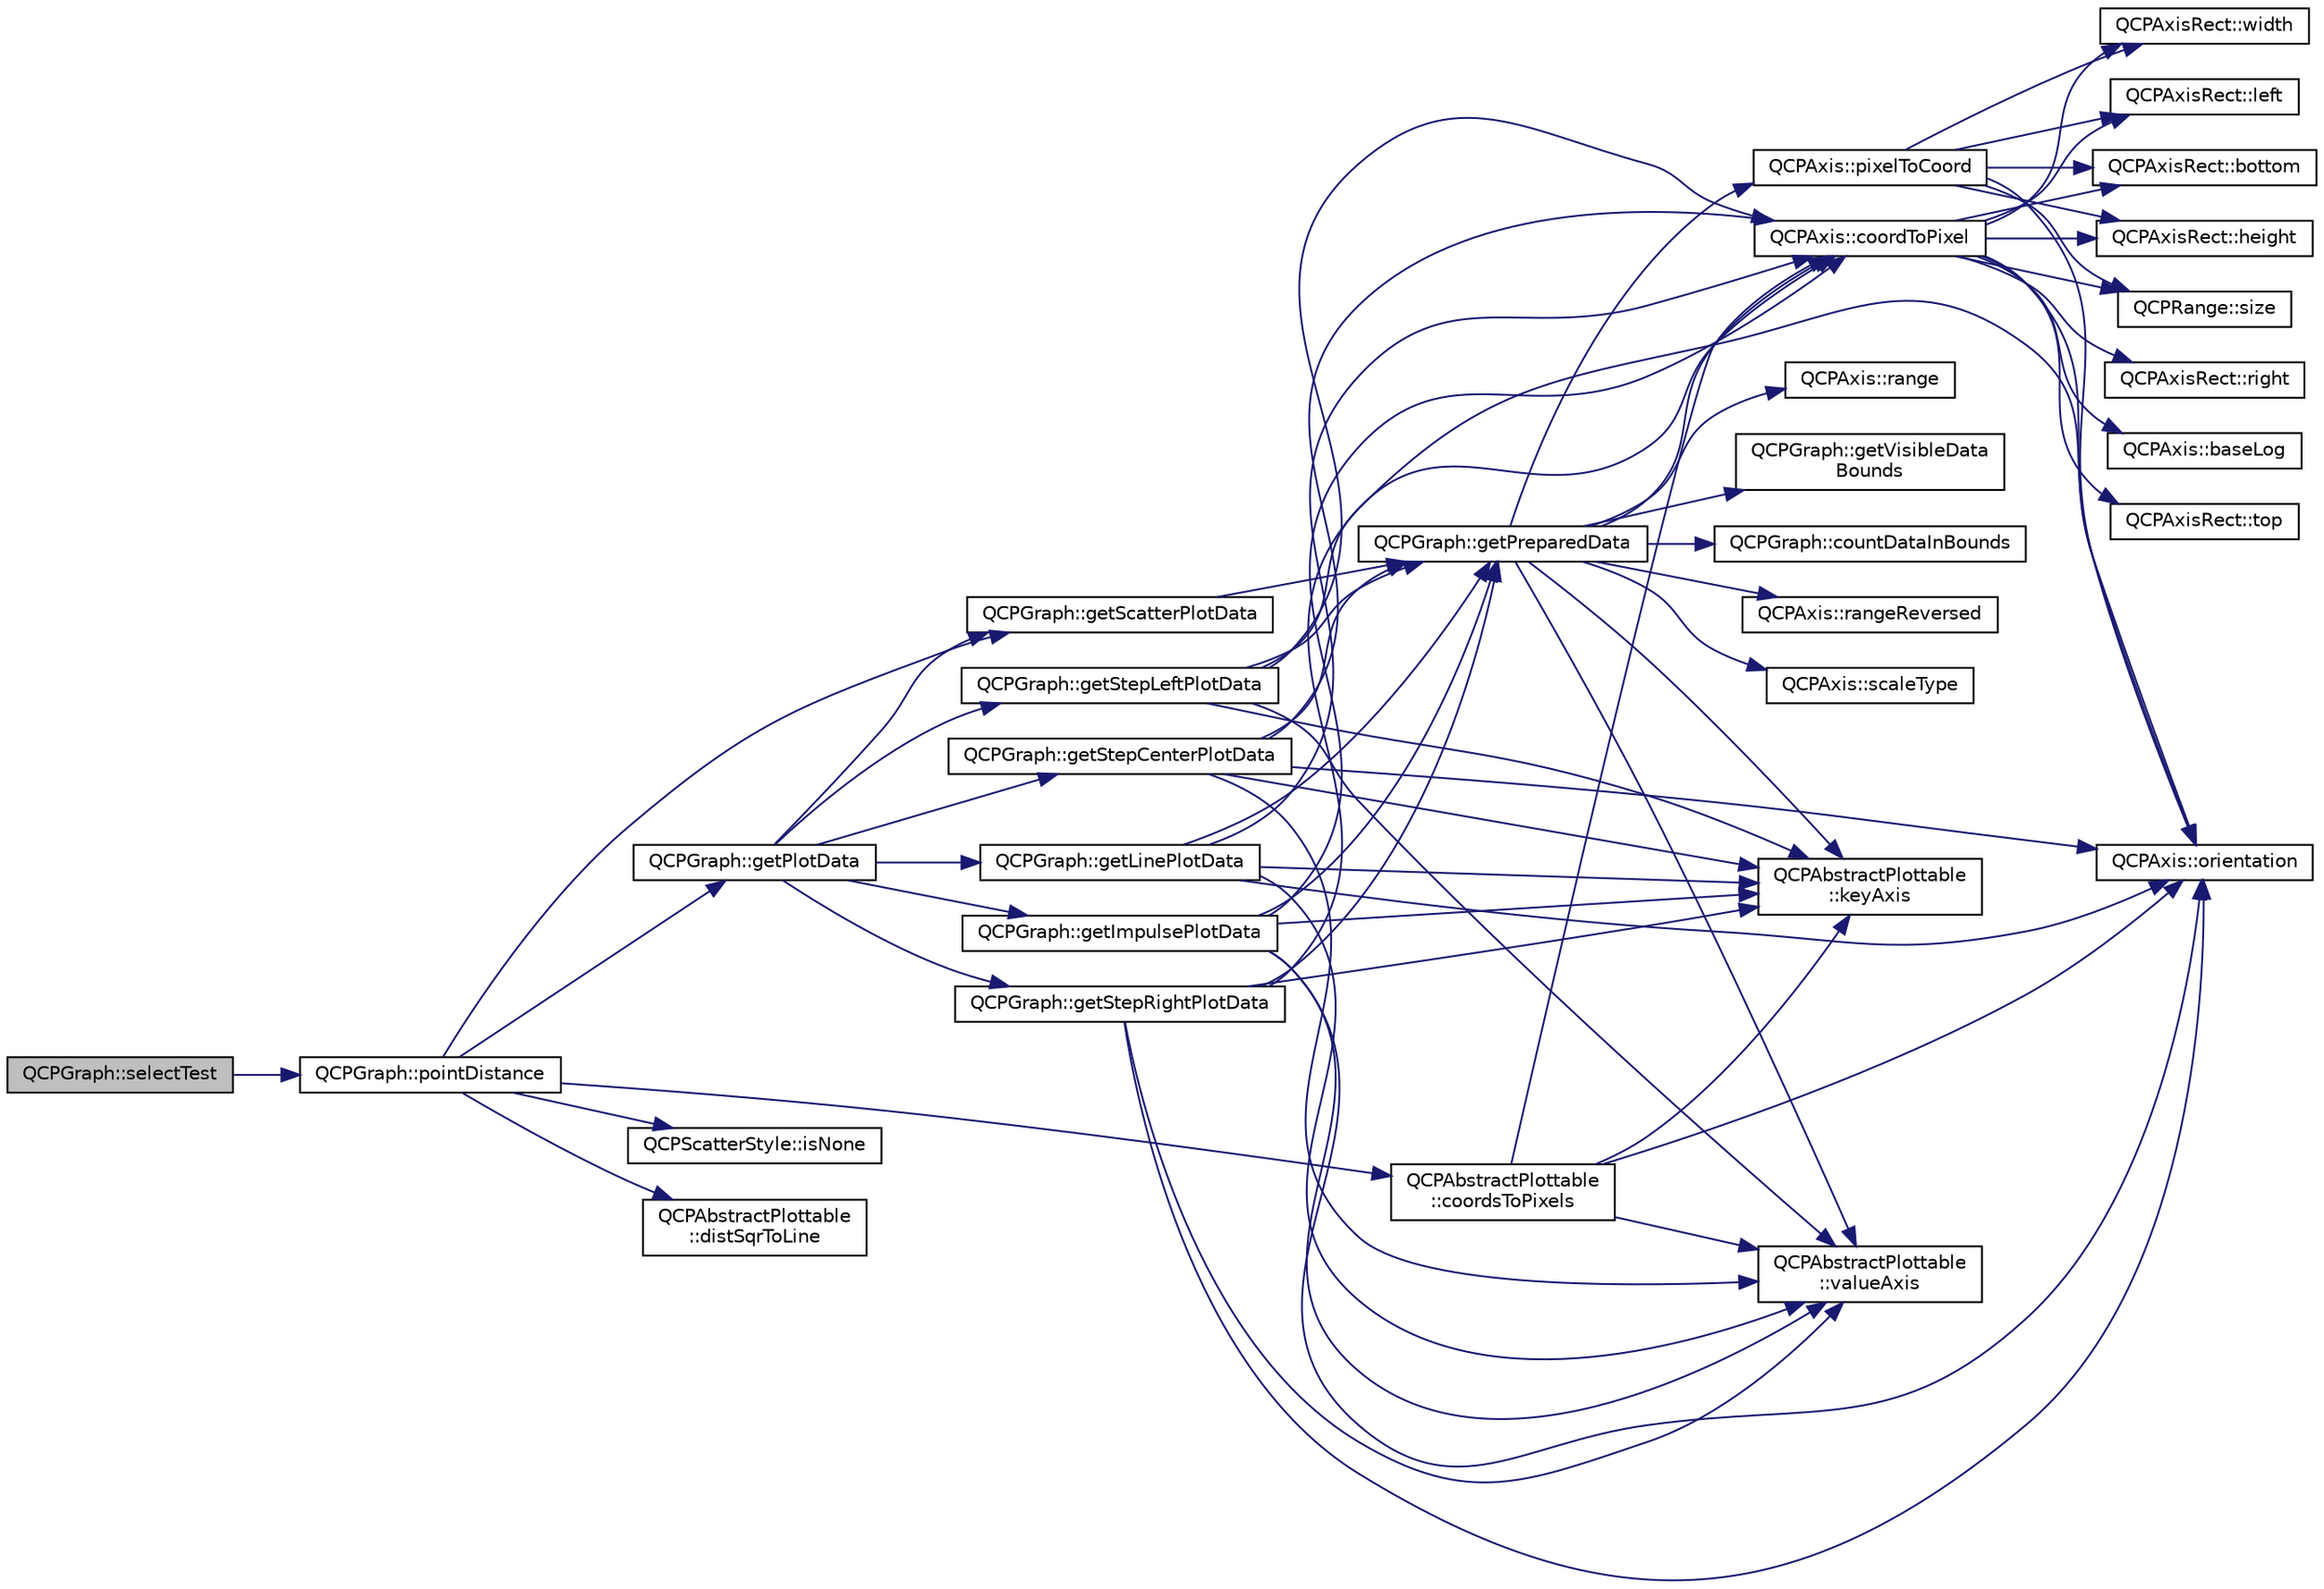 digraph "QCPGraph::selectTest"
{
  edge [fontname="Helvetica",fontsize="10",labelfontname="Helvetica",labelfontsize="10"];
  node [fontname="Helvetica",fontsize="10",shape=record];
  rankdir="LR";
  Node673 [label="QCPGraph::selectTest",height=0.2,width=0.4,color="black", fillcolor="grey75", style="filled", fontcolor="black"];
  Node673 -> Node674 [color="midnightblue",fontsize="10",style="solid",fontname="Helvetica"];
  Node674 [label="QCPGraph::pointDistance",height=0.2,width=0.4,color="black", fillcolor="white", style="filled",URL="$class_q_c_p_graph.html#a96146099a5e68f49c7326a765f768da2"];
  Node674 -> Node675 [color="midnightblue",fontsize="10",style="solid",fontname="Helvetica"];
  Node675 [label="QCPAbstractPlottable\l::coordsToPixels",height=0.2,width=0.4,color="black", fillcolor="white", style="filled",URL="$class_q_c_p_abstract_plottable.html#a7ad84a36472441cf1f555c5683d0da93"];
  Node675 -> Node676 [color="midnightblue",fontsize="10",style="solid",fontname="Helvetica"];
  Node676 [label="QCPAbstractPlottable\l::keyAxis",height=0.2,width=0.4,color="black", fillcolor="white", style="filled",URL="$class_q_c_p_abstract_plottable.html#a2cdd6f0dd5e9a979037f86b4000d9cfe"];
  Node675 -> Node677 [color="midnightblue",fontsize="10",style="solid",fontname="Helvetica"];
  Node677 [label="QCPAbstractPlottable\l::valueAxis",height=0.2,width=0.4,color="black", fillcolor="white", style="filled",URL="$class_q_c_p_abstract_plottable.html#af47809a644a68ffd955fb30b01fb4f2f"];
  Node675 -> Node678 [color="midnightblue",fontsize="10",style="solid",fontname="Helvetica"];
  Node678 [label="QCPAxis::orientation",height=0.2,width=0.4,color="black", fillcolor="white", style="filled",URL="$class_q_c_p_axis.html#ab988ef4538e2655bb77bd138189cd42e"];
  Node675 -> Node679 [color="midnightblue",fontsize="10",style="solid",fontname="Helvetica"];
  Node679 [label="QCPAxis::coordToPixel",height=0.2,width=0.4,color="black", fillcolor="white", style="filled",URL="$class_q_c_p_axis.html#af15d1b3a7f7e9b53d759d3ccff1fe4b4"];
  Node679 -> Node678 [color="midnightblue",fontsize="10",style="solid",fontname="Helvetica"];
  Node679 -> Node680 [color="midnightblue",fontsize="10",style="solid",fontname="Helvetica"];
  Node680 [label="QCPRange::size",height=0.2,width=0.4,color="black", fillcolor="white", style="filled",URL="$class_q_c_p_range.html#a62326e7cc4316b96df6a60813230e63f"];
  Node679 -> Node681 [color="midnightblue",fontsize="10",style="solid",fontname="Helvetica"];
  Node681 [label="QCPAxisRect::width",height=0.2,width=0.4,color="black", fillcolor="white", style="filled",URL="$class_q_c_p_axis_rect.html#a204645398a4f9d0b0189385c7c2cfb91"];
  Node679 -> Node682 [color="midnightblue",fontsize="10",style="solid",fontname="Helvetica"];
  Node682 [label="QCPAxisRect::left",height=0.2,width=0.4,color="black", fillcolor="white", style="filled",URL="$class_q_c_p_axis_rect.html#afb4a3de02046b20b9310bdb8fca781c3"];
  Node679 -> Node683 [color="midnightblue",fontsize="10",style="solid",fontname="Helvetica"];
  Node683 [label="QCPAxisRect::right",height=0.2,width=0.4,color="black", fillcolor="white", style="filled",URL="$class_q_c_p_axis_rect.html#a3f819d4a1b2193723d1fdafc573eea10"];
  Node679 -> Node684 [color="midnightblue",fontsize="10",style="solid",fontname="Helvetica"];
  Node684 [label="QCPAxis::baseLog",height=0.2,width=0.4,color="black", fillcolor="white", style="filled",URL="$class_q_c_p_axis.html#ae759538b7eeb12259944e75a6bc359da"];
  Node679 -> Node685 [color="midnightblue",fontsize="10",style="solid",fontname="Helvetica"];
  Node685 [label="QCPAxisRect::bottom",height=0.2,width=0.4,color="black", fillcolor="white", style="filled",URL="$class_q_c_p_axis_rect.html#acefdf1abaa8a8ab681e906cc2be9581e"];
  Node679 -> Node686 [color="midnightblue",fontsize="10",style="solid",fontname="Helvetica"];
  Node686 [label="QCPAxisRect::height",height=0.2,width=0.4,color="black", fillcolor="white", style="filled",URL="$class_q_c_p_axis_rect.html#acc4377809e79d9a089ab790f39429b0d"];
  Node679 -> Node687 [color="midnightblue",fontsize="10",style="solid",fontname="Helvetica"];
  Node687 [label="QCPAxisRect::top",height=0.2,width=0.4,color="black", fillcolor="white", style="filled",URL="$class_q_c_p_axis_rect.html#a45dbad181cbb9f09d068dbb76c817c95"];
  Node674 -> Node688 [color="midnightblue",fontsize="10",style="solid",fontname="Helvetica"];
  Node688 [label="QCPScatterStyle::isNone",height=0.2,width=0.4,color="black", fillcolor="white", style="filled",URL="$class_q_c_p_scatter_style.html#a72db6bcb1e1abd6e53c1315dd3dea7e4"];
  Node674 -> Node689 [color="midnightblue",fontsize="10",style="solid",fontname="Helvetica"];
  Node689 [label="QCPGraph::getScatterPlotData",height=0.2,width=0.4,color="black", fillcolor="white", style="filled",URL="$class_q_c_p_graph.html#a6ea929da420e6c104998060d19740ed6"];
  Node689 -> Node690 [color="midnightblue",fontsize="10",style="solid",fontname="Helvetica"];
  Node690 [label="QCPGraph::getPreparedData",height=0.2,width=0.4,color="black", fillcolor="white", style="filled",URL="$class_q_c_p_graph.html#ae853c297da9d21b6720d2d1c3b0121bf"];
  Node690 -> Node676 [color="midnightblue",fontsize="10",style="solid",fontname="Helvetica"];
  Node690 -> Node677 [color="midnightblue",fontsize="10",style="solid",fontname="Helvetica"];
  Node690 -> Node691 [color="midnightblue",fontsize="10",style="solid",fontname="Helvetica"];
  Node691 [label="QCPGraph::getVisibleData\lBounds",height=0.2,width=0.4,color="black", fillcolor="white", style="filled",URL="$class_q_c_p_graph.html#abda485a2f71ebe00d890840acbb91516"];
  Node690 -> Node679 [color="midnightblue",fontsize="10",style="solid",fontname="Helvetica"];
  Node690 -> Node692 [color="midnightblue",fontsize="10",style="solid",fontname="Helvetica"];
  Node692 [label="QCPGraph::countDataInBounds",height=0.2,width=0.4,color="black", fillcolor="white", style="filled",URL="$class_q_c_p_graph.html#ae413e4ea50fea821a48ee2b3c4aaa055"];
  Node690 -> Node693 [color="midnightblue",fontsize="10",style="solid",fontname="Helvetica"];
  Node693 [label="QCPAxis::rangeReversed",height=0.2,width=0.4,color="black", fillcolor="white", style="filled",URL="$class_q_c_p_axis.html#ab9866dd1a78f1920f491ec12a794bec2"];
  Node690 -> Node694 [color="midnightblue",fontsize="10",style="solid",fontname="Helvetica"];
  Node694 [label="QCPAxis::pixelToCoord",height=0.2,width=0.4,color="black", fillcolor="white", style="filled",URL="$class_q_c_p_axis.html#a536ef8f624cac59b6b6fdcb495723c57"];
  Node694 -> Node678 [color="midnightblue",fontsize="10",style="solid",fontname="Helvetica"];
  Node694 -> Node682 [color="midnightblue",fontsize="10",style="solid",fontname="Helvetica"];
  Node694 -> Node681 [color="midnightblue",fontsize="10",style="solid",fontname="Helvetica"];
  Node694 -> Node680 [color="midnightblue",fontsize="10",style="solid",fontname="Helvetica"];
  Node694 -> Node685 [color="midnightblue",fontsize="10",style="solid",fontname="Helvetica"];
  Node694 -> Node686 [color="midnightblue",fontsize="10",style="solid",fontname="Helvetica"];
  Node690 -> Node695 [color="midnightblue",fontsize="10",style="solid",fontname="Helvetica"];
  Node695 [label="QCPAxis::scaleType",height=0.2,width=0.4,color="black", fillcolor="white", style="filled",URL="$class_q_c_p_axis.html#ad23e9ad97b44e9aeaf4fab8904280098"];
  Node690 -> Node696 [color="midnightblue",fontsize="10",style="solid",fontname="Helvetica"];
  Node696 [label="QCPAxis::range",height=0.2,width=0.4,color="black", fillcolor="white", style="filled",URL="$class_q_c_p_axis.html#ac4058855a81f1a883cf2e754f6a6acb1"];
  Node674 -> Node697 [color="midnightblue",fontsize="10",style="solid",fontname="Helvetica"];
  Node697 [label="QCPAbstractPlottable\l::distSqrToLine",height=0.2,width=0.4,color="black", fillcolor="white", style="filled",URL="$class_q_c_p_abstract_plottable.html#af7e992b638c8aa688abceac579bb90d7"];
  Node674 -> Node698 [color="midnightblue",fontsize="10",style="solid",fontname="Helvetica"];
  Node698 [label="QCPGraph::getPlotData",height=0.2,width=0.4,color="black", fillcolor="white", style="filled",URL="$class_q_c_p_graph.html#a5ec495f97b8185ba9712430cb1558f52"];
  Node698 -> Node689 [color="midnightblue",fontsize="10",style="solid",fontname="Helvetica"];
  Node698 -> Node699 [color="midnightblue",fontsize="10",style="solid",fontname="Helvetica"];
  Node699 [label="QCPGraph::getLinePlotData",height=0.2,width=0.4,color="black", fillcolor="white", style="filled",URL="$class_q_c_p_graph.html#a77314984a7af578a66e939db0db48556"];
  Node699 -> Node676 [color="midnightblue",fontsize="10",style="solid",fontname="Helvetica"];
  Node699 -> Node677 [color="midnightblue",fontsize="10",style="solid",fontname="Helvetica"];
  Node699 -> Node690 [color="midnightblue",fontsize="10",style="solid",fontname="Helvetica"];
  Node699 -> Node678 [color="midnightblue",fontsize="10",style="solid",fontname="Helvetica"];
  Node699 -> Node679 [color="midnightblue",fontsize="10",style="solid",fontname="Helvetica"];
  Node698 -> Node700 [color="midnightblue",fontsize="10",style="solid",fontname="Helvetica"];
  Node700 [label="QCPGraph::getStepLeftPlotData",height=0.2,width=0.4,color="black", fillcolor="white", style="filled",URL="$class_q_c_p_graph.html#a8f8ae9cb4aa312c2085c3f6f298f19d4"];
  Node700 -> Node676 [color="midnightblue",fontsize="10",style="solid",fontname="Helvetica"];
  Node700 -> Node677 [color="midnightblue",fontsize="10",style="solid",fontname="Helvetica"];
  Node700 -> Node690 [color="midnightblue",fontsize="10",style="solid",fontname="Helvetica"];
  Node700 -> Node678 [color="midnightblue",fontsize="10",style="solid",fontname="Helvetica"];
  Node700 -> Node679 [color="midnightblue",fontsize="10",style="solid",fontname="Helvetica"];
  Node698 -> Node701 [color="midnightblue",fontsize="10",style="solid",fontname="Helvetica"];
  Node701 [label="QCPGraph::getStepRightPlotData",height=0.2,width=0.4,color="black", fillcolor="white", style="filled",URL="$class_q_c_p_graph.html#a59fecb135f47db10e14d75018210bf80"];
  Node701 -> Node676 [color="midnightblue",fontsize="10",style="solid",fontname="Helvetica"];
  Node701 -> Node677 [color="midnightblue",fontsize="10",style="solid",fontname="Helvetica"];
  Node701 -> Node690 [color="midnightblue",fontsize="10",style="solid",fontname="Helvetica"];
  Node701 -> Node678 [color="midnightblue",fontsize="10",style="solid",fontname="Helvetica"];
  Node701 -> Node679 [color="midnightblue",fontsize="10",style="solid",fontname="Helvetica"];
  Node698 -> Node702 [color="midnightblue",fontsize="10",style="solid",fontname="Helvetica"];
  Node702 [label="QCPGraph::getStepCenterPlotData",height=0.2,width=0.4,color="black", fillcolor="white", style="filled",URL="$class_q_c_p_graph.html#ab860d67ecc7e2d7253ab1f19032958c2"];
  Node702 -> Node676 [color="midnightblue",fontsize="10",style="solid",fontname="Helvetica"];
  Node702 -> Node677 [color="midnightblue",fontsize="10",style="solid",fontname="Helvetica"];
  Node702 -> Node690 [color="midnightblue",fontsize="10",style="solid",fontname="Helvetica"];
  Node702 -> Node678 [color="midnightblue",fontsize="10",style="solid",fontname="Helvetica"];
  Node702 -> Node679 [color="midnightblue",fontsize="10",style="solid",fontname="Helvetica"];
  Node698 -> Node703 [color="midnightblue",fontsize="10",style="solid",fontname="Helvetica"];
  Node703 [label="QCPGraph::getImpulsePlotData",height=0.2,width=0.4,color="black", fillcolor="white", style="filled",URL="$class_q_c_p_graph.html#aae73c001a78cbe54e55e6779d7a70957"];
  Node703 -> Node676 [color="midnightblue",fontsize="10",style="solid",fontname="Helvetica"];
  Node703 -> Node677 [color="midnightblue",fontsize="10",style="solid",fontname="Helvetica"];
  Node703 -> Node690 [color="midnightblue",fontsize="10",style="solid",fontname="Helvetica"];
  Node703 -> Node678 [color="midnightblue",fontsize="10",style="solid",fontname="Helvetica"];
  Node703 -> Node679 [color="midnightblue",fontsize="10",style="solid",fontname="Helvetica"];
}
